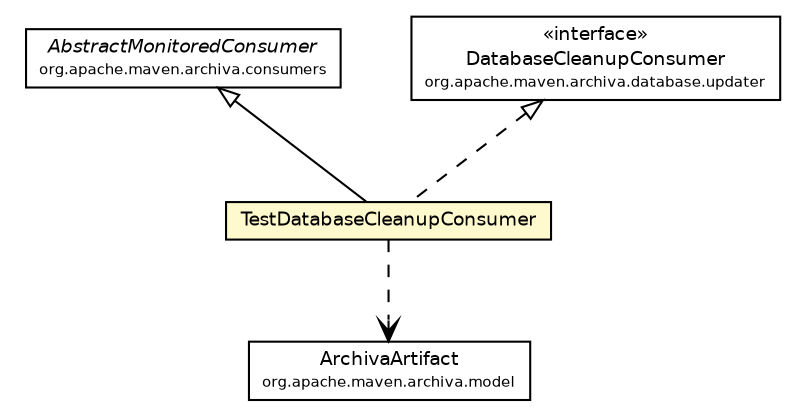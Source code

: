 #!/usr/local/bin/dot
#
# Class diagram 
# Generated by UmlGraph version 4.6 (http://www.spinellis.gr/sw/umlgraph)
#

digraph G {
	edge [fontname="Helvetica",fontsize=10,labelfontname="Helvetica",labelfontsize=10];
	node [fontname="Helvetica",fontsize=10,shape=plaintext];
	// org.apache.maven.archiva.scheduled.TestDatabaseCleanupConsumer
	c35183 [label=<<table border="0" cellborder="1" cellspacing="0" cellpadding="2" port="p" bgcolor="lemonChiffon" href="./TestDatabaseCleanupConsumer.html">
		<tr><td><table border="0" cellspacing="0" cellpadding="1">
			<tr><td> TestDatabaseCleanupConsumer </td></tr>
		</table></td></tr>
		</table>>, fontname="Helvetica", fontcolor="black", fontsize=9.0];
	//org.apache.maven.archiva.scheduled.TestDatabaseCleanupConsumer extends org.apache.maven.archiva.consumers.AbstractMonitoredConsumer
	c35277:p -> c35183:p [dir=back,arrowtail=empty];
	//org.apache.maven.archiva.scheduled.TestDatabaseCleanupConsumer implements org.apache.maven.archiva.database.updater.DatabaseCleanupConsumer
	c35278:p -> c35183:p [dir=back,arrowtail=empty,style=dashed];
	// org.apache.maven.archiva.scheduled.TestDatabaseCleanupConsumer DEPEND org.apache.maven.archiva.model.ArchivaArtifact
	c35183:p -> c35279:p [taillabel="", label="", headlabel="", fontname="Helvetica", fontcolor="black", fontsize=10.0, color="black", arrowhead=open, style=dashed];
	// org.apache.maven.archiva.model.ArchivaArtifact
	c35279 [label=<<table border="0" cellborder="1" cellspacing="0" cellpadding="2" port="p" href="http://java.sun.com/j2se/1.4.2/docs/api/org/apache/maven/archiva/model/ArchivaArtifact.html">
		<tr><td><table border="0" cellspacing="0" cellpadding="1">
			<tr><td> ArchivaArtifact </td></tr>
			<tr><td><font point-size="7.0"> org.apache.maven.archiva.model </font></td></tr>
		</table></td></tr>
		</table>>, fontname="Helvetica", fontcolor="black", fontsize=9.0];
	// org.apache.maven.archiva.consumers.AbstractMonitoredConsumer
	c35277 [label=<<table border="0" cellborder="1" cellspacing="0" cellpadding="2" port="p" href="http://java.sun.com/j2se/1.4.2/docs/api/org/apache/maven/archiva/consumers/AbstractMonitoredConsumer.html">
		<tr><td><table border="0" cellspacing="0" cellpadding="1">
			<tr><td><font face="Helvetica-Oblique"> AbstractMonitoredConsumer </font></td></tr>
			<tr><td><font point-size="7.0"> org.apache.maven.archiva.consumers </font></td></tr>
		</table></td></tr>
		</table>>, fontname="Helvetica", fontcolor="black", fontsize=9.0];
	// org.apache.maven.archiva.database.updater.DatabaseCleanupConsumer
	c35278 [label=<<table border="0" cellborder="1" cellspacing="0" cellpadding="2" port="p" href="http://java.sun.com/j2se/1.4.2/docs/api/org/apache/maven/archiva/database/updater/DatabaseCleanupConsumer.html">
		<tr><td><table border="0" cellspacing="0" cellpadding="1">
			<tr><td> &laquo;interface&raquo; </td></tr>
			<tr><td> DatabaseCleanupConsumer </td></tr>
			<tr><td><font point-size="7.0"> org.apache.maven.archiva.database.updater </font></td></tr>
		</table></td></tr>
		</table>>, fontname="Helvetica", fontcolor="black", fontsize=9.0];
}

